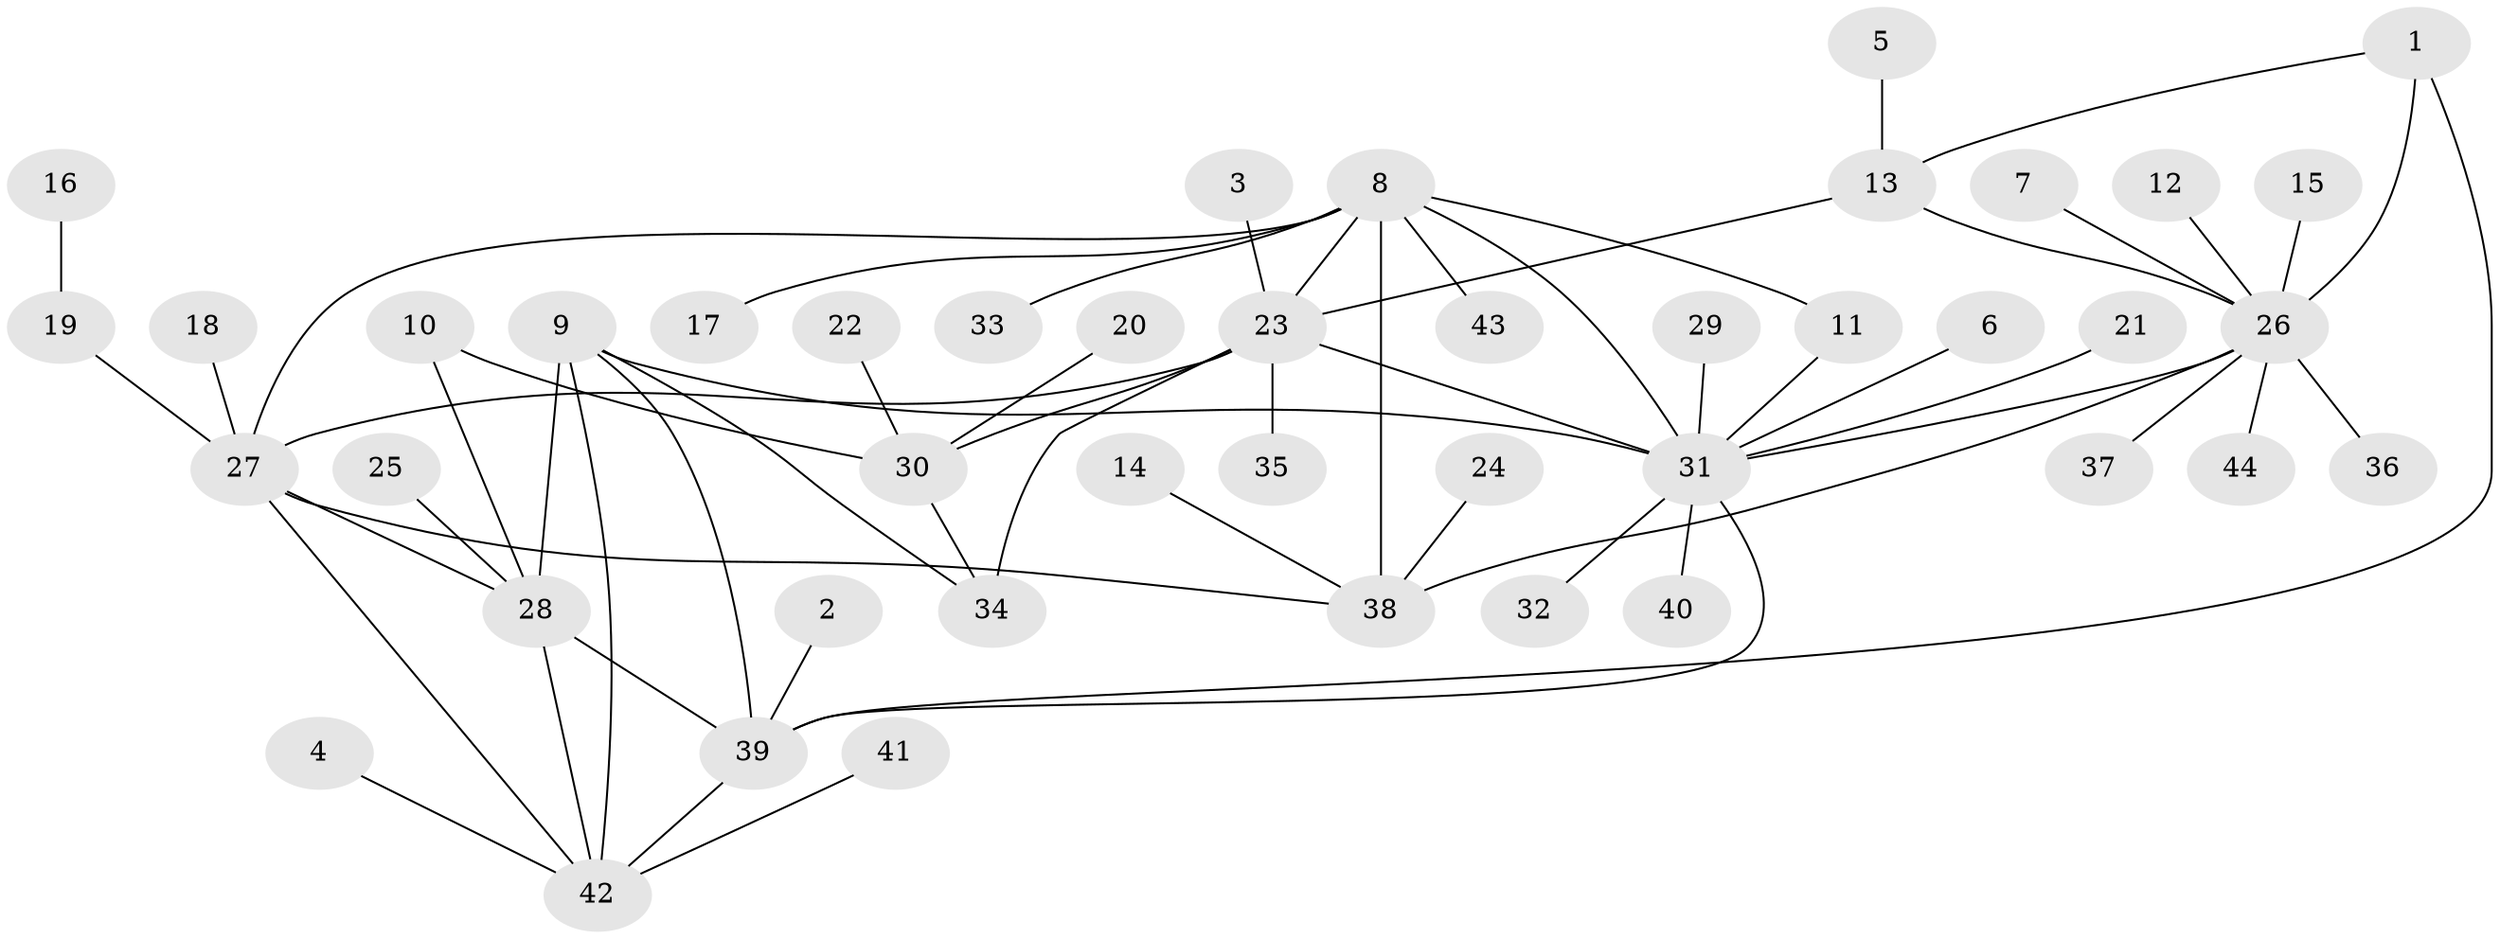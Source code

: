 // original degree distribution, {6: 0.056818181818181816, 5: 0.022727272727272728, 10: 0.011363636363636364, 8: 0.045454545454545456, 7: 0.03409090909090909, 9: 0.011363636363636364, 4: 0.056818181818181816, 12: 0.011363636363636364, 1: 0.6136363636363636, 2: 0.11363636363636363, 3: 0.022727272727272728}
// Generated by graph-tools (version 1.1) at 2025/26/03/09/25 03:26:42]
// undirected, 44 vertices, 60 edges
graph export_dot {
graph [start="1"]
  node [color=gray90,style=filled];
  1;
  2;
  3;
  4;
  5;
  6;
  7;
  8;
  9;
  10;
  11;
  12;
  13;
  14;
  15;
  16;
  17;
  18;
  19;
  20;
  21;
  22;
  23;
  24;
  25;
  26;
  27;
  28;
  29;
  30;
  31;
  32;
  33;
  34;
  35;
  36;
  37;
  38;
  39;
  40;
  41;
  42;
  43;
  44;
  1 -- 13 [weight=1.0];
  1 -- 26 [weight=2.0];
  1 -- 39 [weight=1.0];
  2 -- 39 [weight=1.0];
  3 -- 23 [weight=1.0];
  4 -- 42 [weight=1.0];
  5 -- 13 [weight=1.0];
  6 -- 31 [weight=1.0];
  7 -- 26 [weight=1.0];
  8 -- 11 [weight=2.0];
  8 -- 17 [weight=1.0];
  8 -- 23 [weight=1.0];
  8 -- 27 [weight=2.0];
  8 -- 31 [weight=2.0];
  8 -- 33 [weight=1.0];
  8 -- 38 [weight=2.0];
  8 -- 43 [weight=1.0];
  9 -- 28 [weight=1.0];
  9 -- 31 [weight=1.0];
  9 -- 34 [weight=1.0];
  9 -- 39 [weight=1.0];
  9 -- 42 [weight=1.0];
  10 -- 28 [weight=1.0];
  10 -- 30 [weight=1.0];
  11 -- 31 [weight=1.0];
  12 -- 26 [weight=1.0];
  13 -- 23 [weight=1.0];
  13 -- 26 [weight=2.0];
  14 -- 38 [weight=1.0];
  15 -- 26 [weight=1.0];
  16 -- 19 [weight=1.0];
  18 -- 27 [weight=1.0];
  19 -- 27 [weight=1.0];
  20 -- 30 [weight=1.0];
  21 -- 31 [weight=1.0];
  22 -- 30 [weight=1.0];
  23 -- 27 [weight=1.0];
  23 -- 30 [weight=2.0];
  23 -- 31 [weight=1.0];
  23 -- 34 [weight=2.0];
  23 -- 35 [weight=1.0];
  24 -- 38 [weight=1.0];
  25 -- 28 [weight=1.0];
  26 -- 31 [weight=1.0];
  26 -- 36 [weight=1.0];
  26 -- 37 [weight=1.0];
  26 -- 38 [weight=1.0];
  26 -- 44 [weight=1.0];
  27 -- 28 [weight=1.0];
  27 -- 38 [weight=1.0];
  27 -- 42 [weight=1.0];
  28 -- 39 [weight=1.0];
  28 -- 42 [weight=1.0];
  29 -- 31 [weight=1.0];
  30 -- 34 [weight=1.0];
  31 -- 32 [weight=1.0];
  31 -- 39 [weight=1.0];
  31 -- 40 [weight=1.0];
  39 -- 42 [weight=1.0];
  41 -- 42 [weight=1.0];
}

